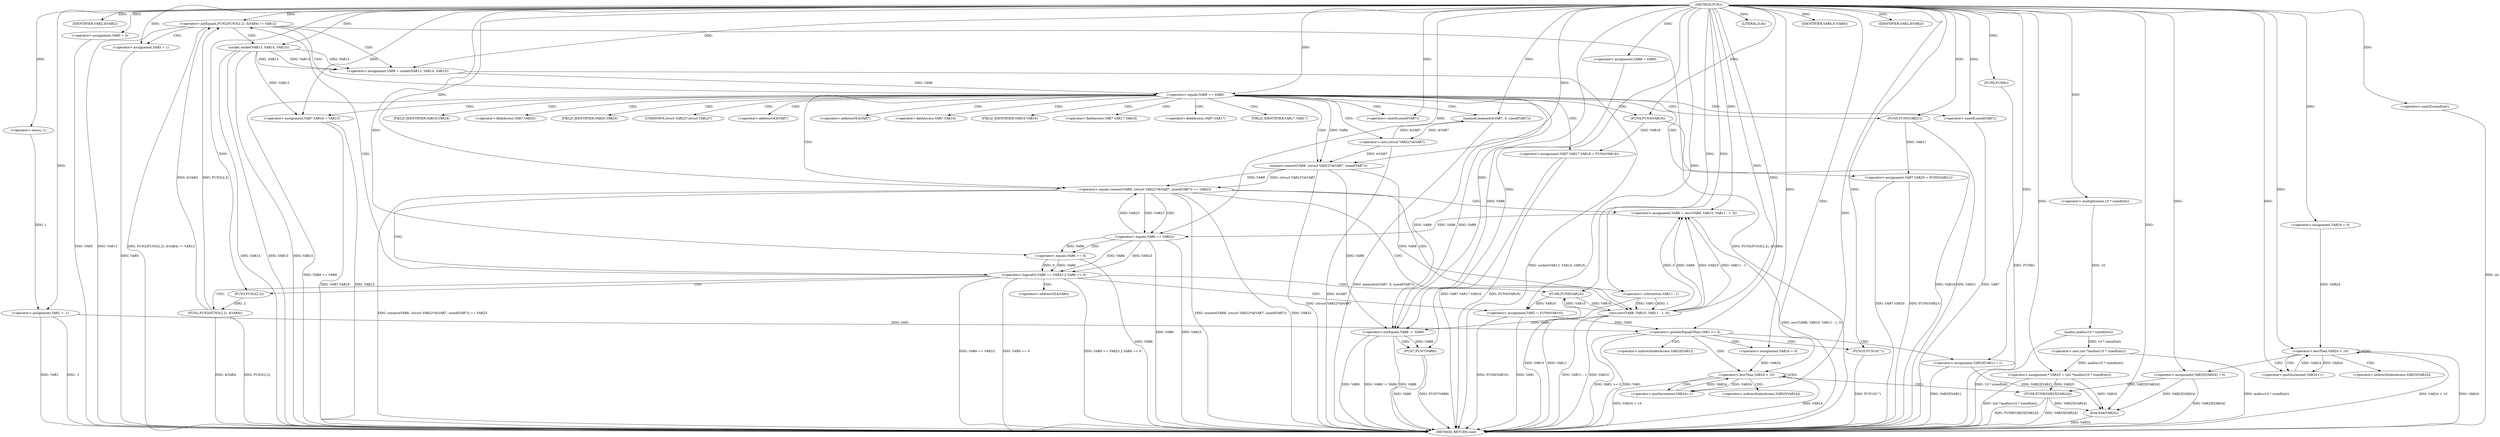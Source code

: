 digraph FUN1 {  
"1000100" [label = "(METHOD,FUN1)" ]
"1000284" [label = "(METHOD_RETURN,void)" ]
"1000103" [label = "(<operator>.assignment,VAR1 = -1)" ]
"1000105" [label = "(<operator>.minus,-1)" ]
"1000108" [label = "(IDENTIFIER,VAR2,if(VAR2))" ]
"1000113" [label = "(<operator>.assignment,VAR5 = 0)" ]
"1000119" [label = "(<operator>.assignment,VAR8 = VAR9)" ]
"1000126" [label = "(<operator>.notEquals,FUN2(FUN3(2,2), &VAR4) != VAR12)" ]
"1000127" [label = "(FUN2,FUN2(FUN3(2,2), &VAR4))" ]
"1000128" [label = "(FUN3,FUN3(2,2))" ]
"1000136" [label = "(<operator>.assignment,VAR5 = 1)" ]
"1000139" [label = "(<operator>.assignment,VAR8 = socket(VAR13, VAR14, VAR15))" ]
"1000141" [label = "(socket,socket(VAR13, VAR14, VAR15))" ]
"1000146" [label = "(<operator>.equals,VAR8 == VAR9)" ]
"1000151" [label = "(memset,memset(&VAR7, 0, sizeof(VAR7)))" ]
"1000155" [label = "(<operator>.sizeOf,sizeof(VAR7))" ]
"1000157" [label = "(<operator>.assignment,VAR7.VAR16 = VAR13)" ]
"1000162" [label = "(<operator>.assignment,VAR7.VAR17.VAR18 = FUN4(VAR19))" ]
"1000168" [label = "(FUN4,FUN4(VAR19))" ]
"1000170" [label = "(<operator>.assignment,VAR7.VAR20 = FUN5(VAR21))" ]
"1000174" [label = "(FUN5,FUN5(VAR21))" ]
"1000177" [label = "(<operator>.equals,connect(VAR8, (struct VAR22*)&VAR7, sizeof(VAR7)) == VAR23)" ]
"1000178" [label = "(connect,connect(VAR8, (struct VAR22*)&VAR7, sizeof(VAR7)))" ]
"1000180" [label = "(<operator>.cast,(struct VAR22*)&VAR7)" ]
"1000184" [label = "(<operator>.sizeOf,sizeof(VAR7))" ]
"1000189" [label = "(<operator>.assignment,VAR6 = recv(VAR8, VAR10, VAR11 - 1, 0))" ]
"1000191" [label = "(recv,recv(VAR8, VAR10, VAR11 - 1, 0))" ]
"1000194" [label = "(<operator>.subtraction,VAR11 - 1)" ]
"1000199" [label = "(<operator>.logicalOr,VAR6 == VAR23 || VAR6 == 0)" ]
"1000200" [label = "(<operator>.equals,VAR6 == VAR23)" ]
"1000203" [label = "(<operator>.equals,VAR6 == 0)" ]
"1000208" [label = "(<operator>.assignment,VAR1 = FUN6(VAR10))" ]
"1000210" [label = "(FUN6,FUN6(VAR10))" ]
"1000212" [label = "(LITERAL,0,do)" ]
"1000214" [label = "(<operator>.notEquals,VAR8 != VAR9)" ]
"1000218" [label = "(FUN7,FUN7(VAR8))" ]
"1000221" [label = "(IDENTIFIER,VAR5,if (VAR5))" ]
"1000223" [label = "(FUN8,FUN8())" ]
"1000225" [label = "(IDENTIFIER,VAR2,if(VAR2))" ]
"1000230" [label = "(<operator>.assignment,* VAR25 = (int *)malloc(10 * sizeof(int)))" ]
"1000232" [label = "(<operator>.cast,(int *)malloc(10 * sizeof(int)))" ]
"1000234" [label = "(malloc,malloc(10 * sizeof(int)))" ]
"1000235" [label = "(<operator>.multiplication,10 * sizeof(int))" ]
"1000237" [label = "(<operator>.sizeOf,sizeof(int))" ]
"1000240" [label = "(<operator>.assignment,VAR24 = 0)" ]
"1000243" [label = "(<operator>.lessThan,VAR24 < 10)" ]
"1000246" [label = "(<operator>.postIncrement,VAR24++)" ]
"1000249" [label = "(<operator>.assignment,VAR25[VAR24] = 0)" ]
"1000255" [label = "(<operator>.greaterEqualsThan,VAR1 >= 0)" ]
"1000259" [label = "(<operator>.assignment,VAR25[VAR1] = 1)" ]
"1000265" [label = "(<operator>.assignment,VAR24 = 0)" ]
"1000268" [label = "(<operator>.lessThan,VAR24 < 10)" ]
"1000271" [label = "(<operator>.postIncrement,VAR24++)" ]
"1000274" [label = "(FUN9,FUN9(VAR25[VAR24]))" ]
"1000280" [label = "(FUN10,FUN10(\"\"))" ]
"1000282" [label = "(free,free(VAR25))" ]
"1000131" [label = "(<operator>.addressOf,&VAR4)" ]
"1000152" [label = "(<operator>.addressOf,&VAR7)" ]
"1000158" [label = "(<operator>.fieldAccess,VAR7.VAR16)" ]
"1000160" [label = "(FIELD_IDENTIFIER,VAR16,VAR16)" ]
"1000163" [label = "(<operator>.fieldAccess,VAR7.VAR17.VAR18)" ]
"1000164" [label = "(<operator>.fieldAccess,VAR7.VAR17)" ]
"1000166" [label = "(FIELD_IDENTIFIER,VAR17,VAR17)" ]
"1000167" [label = "(FIELD_IDENTIFIER,VAR18,VAR18)" ]
"1000171" [label = "(<operator>.fieldAccess,VAR7.VAR20)" ]
"1000173" [label = "(FIELD_IDENTIFIER,VAR20,VAR20)" ]
"1000181" [label = "(UNKNOWN,struct VAR22*,struct VAR22*)" ]
"1000182" [label = "(<operator>.addressOf,&VAR7)" ]
"1000250" [label = "(<operator>.indirectIndexAccess,VAR25[VAR24])" ]
"1000260" [label = "(<operator>.indirectIndexAccess,VAR25[VAR1])" ]
"1000275" [label = "(<operator>.indirectIndexAccess,VAR25[VAR24])" ]
  "1000141" -> "1000284"  [ label = "DDG: VAR13"] 
  "1000184" -> "1000284"  [ label = "DDG: VAR7"] 
  "1000126" -> "1000284"  [ label = "DDG: FUN2(FUN3(2,2), &VAR4)"] 
  "1000126" -> "1000284"  [ label = "DDG: VAR12"] 
  "1000180" -> "1000284"  [ label = "DDG: &VAR7"] 
  "1000177" -> "1000284"  [ label = "DDG: connect(VAR8, (struct VAR22*)&VAR7, sizeof(VAR7))"] 
  "1000162" -> "1000284"  [ label = "DDG: FUN4(VAR19)"] 
  "1000259" -> "1000284"  [ label = "DDG: VAR25[VAR1]"] 
  "1000177" -> "1000284"  [ label = "DDG: VAR23"] 
  "1000126" -> "1000284"  [ label = "DDG: FUN2(FUN3(2,2), &VAR4) != VAR12"] 
  "1000191" -> "1000284"  [ label = "DDG: VAR11 - 1"] 
  "1000200" -> "1000284"  [ label = "DDG: VAR6"] 
  "1000223" -> "1000284"  [ label = "DDG: FUN8()"] 
  "1000208" -> "1000284"  [ label = "DDG: VAR1"] 
  "1000208" -> "1000284"  [ label = "DDG: FUN6(VAR10)"] 
  "1000151" -> "1000284"  [ label = "DDG: memset(&VAR7, 0, sizeof(VAR7))"] 
  "1000274" -> "1000284"  [ label = "DDG: VAR25[VAR24]"] 
  "1000168" -> "1000284"  [ label = "DDG: VAR19"] 
  "1000234" -> "1000284"  [ label = "DDG: 10 * sizeof(int)"] 
  "1000280" -> "1000284"  [ label = "DDG: FUN10(\"\")"] 
  "1000199" -> "1000284"  [ label = "DDG: VAR6 == VAR23"] 
  "1000214" -> "1000284"  [ label = "DDG: VAR9"] 
  "1000255" -> "1000284"  [ label = "DDG: VAR1 >= 0"] 
  "1000103" -> "1000284"  [ label = "DDG: VAR1"] 
  "1000103" -> "1000284"  [ label = "DDG: -1"] 
  "1000218" -> "1000284"  [ label = "DDG: VAR8"] 
  "1000214" -> "1000284"  [ label = "DDG: VAR8 != VAR9"] 
  "1000237" -> "1000284"  [ label = "DDG: int"] 
  "1000113" -> "1000284"  [ label = "DDG: VAR5"] 
  "1000139" -> "1000284"  [ label = "DDG: socket(VAR13, VAR14, VAR15)"] 
  "1000268" -> "1000284"  [ label = "DDG: VAR24"] 
  "1000194" -> "1000284"  [ label = "DDG: VAR11"] 
  "1000268" -> "1000284"  [ label = "DDG: VAR24 < 10"] 
  "1000141" -> "1000284"  [ label = "DDG: VAR15"] 
  "1000157" -> "1000284"  [ label = "DDG: VAR7.VAR16"] 
  "1000189" -> "1000284"  [ label = "DDG: recv(VAR8, VAR10, VAR11 - 1, 0)"] 
  "1000274" -> "1000284"  [ label = "DDG: FUN9(VAR25[VAR24])"] 
  "1000178" -> "1000284"  [ label = "DDG: (struct VAR22*)&VAR7"] 
  "1000218" -> "1000284"  [ label = "DDG: FUN7(VAR8)"] 
  "1000199" -> "1000284"  [ label = "DDG: VAR6 == 0"] 
  "1000199" -> "1000284"  [ label = "DDG: VAR6 == VAR23 || VAR6 == 0"] 
  "1000230" -> "1000284"  [ label = "DDG: (int *)malloc(10 * sizeof(int))"] 
  "1000191" -> "1000284"  [ label = "DDG: VAR10"] 
  "1000210" -> "1000284"  [ label = "DDG: VAR10"] 
  "1000232" -> "1000284"  [ label = "DDG: malloc(10 * sizeof(int))"] 
  "1000170" -> "1000284"  [ label = "DDG: VAR7.VAR20"] 
  "1000141" -> "1000284"  [ label = "DDG: VAR14"] 
  "1000214" -> "1000284"  [ label = "DDG: VAR8"] 
  "1000177" -> "1000284"  [ label = "DDG: connect(VAR8, (struct VAR22*)&VAR7, sizeof(VAR7)) == VAR23"] 
  "1000243" -> "1000284"  [ label = "DDG: VAR24"] 
  "1000127" -> "1000284"  [ label = "DDG: FUN3(2,2)"] 
  "1000249" -> "1000284"  [ label = "DDG: VAR25[VAR24]"] 
  "1000255" -> "1000284"  [ label = "DDG: VAR1"] 
  "1000162" -> "1000284"  [ label = "DDG: VAR7.VAR17.VAR18"] 
  "1000282" -> "1000284"  [ label = "DDG: VAR25"] 
  "1000146" -> "1000284"  [ label = "DDG: VAR8 == VAR9"] 
  "1000157" -> "1000284"  [ label = "DDG: VAR13"] 
  "1000170" -> "1000284"  [ label = "DDG: FUN5(VAR21)"] 
  "1000136" -> "1000284"  [ label = "DDG: VAR5"] 
  "1000243" -> "1000284"  [ label = "DDG: VAR24 < 10"] 
  "1000174" -> "1000284"  [ label = "DDG: VAR21"] 
  "1000203" -> "1000284"  [ label = "DDG: VAR6"] 
  "1000127" -> "1000284"  [ label = "DDG: &VAR4"] 
  "1000200" -> "1000284"  [ label = "DDG: VAR23"] 
  "1000105" -> "1000103"  [ label = "DDG: 1"] 
  "1000100" -> "1000103"  [ label = "DDG: "] 
  "1000100" -> "1000105"  [ label = "DDG: "] 
  "1000100" -> "1000108"  [ label = "DDG: "] 
  "1000100" -> "1000113"  [ label = "DDG: "] 
  "1000100" -> "1000119"  [ label = "DDG: "] 
  "1000127" -> "1000126"  [ label = "DDG: FUN3(2,2)"] 
  "1000127" -> "1000126"  [ label = "DDG: &VAR4"] 
  "1000128" -> "1000127"  [ label = "DDG: 2"] 
  "1000100" -> "1000128"  [ label = "DDG: "] 
  "1000100" -> "1000126"  [ label = "DDG: "] 
  "1000100" -> "1000136"  [ label = "DDG: "] 
  "1000141" -> "1000139"  [ label = "DDG: VAR13"] 
  "1000141" -> "1000139"  [ label = "DDG: VAR14"] 
  "1000141" -> "1000139"  [ label = "DDG: VAR15"] 
  "1000100" -> "1000139"  [ label = "DDG: "] 
  "1000100" -> "1000141"  [ label = "DDG: "] 
  "1000139" -> "1000146"  [ label = "DDG: VAR8"] 
  "1000100" -> "1000146"  [ label = "DDG: "] 
  "1000180" -> "1000151"  [ label = "DDG: &VAR7"] 
  "1000100" -> "1000151"  [ label = "DDG: "] 
  "1000100" -> "1000155"  [ label = "DDG: "] 
  "1000141" -> "1000157"  [ label = "DDG: VAR13"] 
  "1000100" -> "1000157"  [ label = "DDG: "] 
  "1000168" -> "1000162"  [ label = "DDG: VAR19"] 
  "1000100" -> "1000168"  [ label = "DDG: "] 
  "1000174" -> "1000170"  [ label = "DDG: VAR21"] 
  "1000100" -> "1000174"  [ label = "DDG: "] 
  "1000178" -> "1000177"  [ label = "DDG: VAR8"] 
  "1000178" -> "1000177"  [ label = "DDG: (struct VAR22*)&VAR7"] 
  "1000146" -> "1000178"  [ label = "DDG: VAR8"] 
  "1000100" -> "1000178"  [ label = "DDG: "] 
  "1000180" -> "1000178"  [ label = "DDG: &VAR7"] 
  "1000151" -> "1000180"  [ label = "DDG: &VAR7"] 
  "1000100" -> "1000184"  [ label = "DDG: "] 
  "1000200" -> "1000177"  [ label = "DDG: VAR23"] 
  "1000100" -> "1000177"  [ label = "DDG: "] 
  "1000191" -> "1000189"  [ label = "DDG: VAR8"] 
  "1000191" -> "1000189"  [ label = "DDG: VAR10"] 
  "1000191" -> "1000189"  [ label = "DDG: VAR11 - 1"] 
  "1000191" -> "1000189"  [ label = "DDG: 0"] 
  "1000100" -> "1000189"  [ label = "DDG: "] 
  "1000178" -> "1000191"  [ label = "DDG: VAR8"] 
  "1000100" -> "1000191"  [ label = "DDG: "] 
  "1000210" -> "1000191"  [ label = "DDG: VAR10"] 
  "1000194" -> "1000191"  [ label = "DDG: VAR11"] 
  "1000194" -> "1000191"  [ label = "DDG: 1"] 
  "1000100" -> "1000194"  [ label = "DDG: "] 
  "1000200" -> "1000199"  [ label = "DDG: VAR6"] 
  "1000200" -> "1000199"  [ label = "DDG: VAR23"] 
  "1000189" -> "1000200"  [ label = "DDG: VAR6"] 
  "1000100" -> "1000200"  [ label = "DDG: "] 
  "1000177" -> "1000200"  [ label = "DDG: VAR23"] 
  "1000203" -> "1000199"  [ label = "DDG: VAR6"] 
  "1000203" -> "1000199"  [ label = "DDG: 0"] 
  "1000200" -> "1000203"  [ label = "DDG: VAR6"] 
  "1000100" -> "1000203"  [ label = "DDG: "] 
  "1000210" -> "1000208"  [ label = "DDG: VAR10"] 
  "1000100" -> "1000208"  [ label = "DDG: "] 
  "1000191" -> "1000210"  [ label = "DDG: VAR10"] 
  "1000100" -> "1000210"  [ label = "DDG: "] 
  "1000100" -> "1000212"  [ label = "DDG: "] 
  "1000178" -> "1000214"  [ label = "DDG: VAR8"] 
  "1000119" -> "1000214"  [ label = "DDG: VAR8"] 
  "1000146" -> "1000214"  [ label = "DDG: VAR8"] 
  "1000191" -> "1000214"  [ label = "DDG: VAR8"] 
  "1000100" -> "1000214"  [ label = "DDG: "] 
  "1000146" -> "1000214"  [ label = "DDG: VAR9"] 
  "1000214" -> "1000218"  [ label = "DDG: VAR8"] 
  "1000100" -> "1000218"  [ label = "DDG: "] 
  "1000100" -> "1000221"  [ label = "DDG: "] 
  "1000100" -> "1000223"  [ label = "DDG: "] 
  "1000100" -> "1000225"  [ label = "DDG: "] 
  "1000232" -> "1000230"  [ label = "DDG: malloc(10 * sizeof(int))"] 
  "1000100" -> "1000230"  [ label = "DDG: "] 
  "1000234" -> "1000232"  [ label = "DDG: 10 * sizeof(int)"] 
  "1000235" -> "1000234"  [ label = "DDG: 10"] 
  "1000100" -> "1000235"  [ label = "DDG: "] 
  "1000100" -> "1000237"  [ label = "DDG: "] 
  "1000100" -> "1000240"  [ label = "DDG: "] 
  "1000240" -> "1000243"  [ label = "DDG: VAR24"] 
  "1000246" -> "1000243"  [ label = "DDG: VAR24"] 
  "1000100" -> "1000243"  [ label = "DDG: "] 
  "1000243" -> "1000246"  [ label = "DDG: VAR24"] 
  "1000100" -> "1000246"  [ label = "DDG: "] 
  "1000100" -> "1000249"  [ label = "DDG: "] 
  "1000208" -> "1000255"  [ label = "DDG: VAR1"] 
  "1000103" -> "1000255"  [ label = "DDG: VAR1"] 
  "1000100" -> "1000255"  [ label = "DDG: "] 
  "1000100" -> "1000259"  [ label = "DDG: "] 
  "1000100" -> "1000265"  [ label = "DDG: "] 
  "1000265" -> "1000268"  [ label = "DDG: VAR24"] 
  "1000271" -> "1000268"  [ label = "DDG: VAR24"] 
  "1000100" -> "1000268"  [ label = "DDG: "] 
  "1000268" -> "1000271"  [ label = "DDG: VAR24"] 
  "1000100" -> "1000271"  [ label = "DDG: "] 
  "1000230" -> "1000274"  [ label = "DDG: VAR25"] 
  "1000249" -> "1000274"  [ label = "DDG: VAR25[VAR24]"] 
  "1000100" -> "1000280"  [ label = "DDG: "] 
  "1000259" -> "1000282"  [ label = "DDG: VAR25[VAR1]"] 
  "1000274" -> "1000282"  [ label = "DDG: VAR25[VAR24]"] 
  "1000230" -> "1000282"  [ label = "DDG: VAR25"] 
  "1000249" -> "1000282"  [ label = "DDG: VAR25[VAR24]"] 
  "1000100" -> "1000282"  [ label = "DDG: "] 
  "1000126" -> "1000141"  [ label = "CDG: "] 
  "1000126" -> "1000139"  [ label = "CDG: "] 
  "1000126" -> "1000146"  [ label = "CDG: "] 
  "1000126" -> "1000136"  [ label = "CDG: "] 
  "1000146" -> "1000164"  [ label = "CDG: "] 
  "1000146" -> "1000174"  [ label = "CDG: "] 
  "1000146" -> "1000182"  [ label = "CDG: "] 
  "1000146" -> "1000166"  [ label = "CDG: "] 
  "1000146" -> "1000180"  [ label = "CDG: "] 
  "1000146" -> "1000157"  [ label = "CDG: "] 
  "1000146" -> "1000167"  [ label = "CDG: "] 
  "1000146" -> "1000151"  [ label = "CDG: "] 
  "1000146" -> "1000160"  [ label = "CDG: "] 
  "1000146" -> "1000152"  [ label = "CDG: "] 
  "1000146" -> "1000163"  [ label = "CDG: "] 
  "1000146" -> "1000168"  [ label = "CDG: "] 
  "1000146" -> "1000178"  [ label = "CDG: "] 
  "1000146" -> "1000173"  [ label = "CDG: "] 
  "1000146" -> "1000158"  [ label = "CDG: "] 
  "1000146" -> "1000155"  [ label = "CDG: "] 
  "1000146" -> "1000170"  [ label = "CDG: "] 
  "1000146" -> "1000171"  [ label = "CDG: "] 
  "1000146" -> "1000184"  [ label = "CDG: "] 
  "1000146" -> "1000177"  [ label = "CDG: "] 
  "1000146" -> "1000162"  [ label = "CDG: "] 
  "1000146" -> "1000181"  [ label = "CDG: "] 
  "1000177" -> "1000200"  [ label = "CDG: "] 
  "1000177" -> "1000191"  [ label = "CDG: "] 
  "1000177" -> "1000199"  [ label = "CDG: "] 
  "1000177" -> "1000194"  [ label = "CDG: "] 
  "1000177" -> "1000189"  [ label = "CDG: "] 
  "1000199" -> "1000208"  [ label = "CDG: "] 
  "1000199" -> "1000210"  [ label = "CDG: "] 
  "1000199" -> "1000127"  [ label = "CDG: "] 
  "1000199" -> "1000128"  [ label = "CDG: "] 
  "1000199" -> "1000126"  [ label = "CDG: "] 
  "1000199" -> "1000131"  [ label = "CDG: "] 
  "1000200" -> "1000203"  [ label = "CDG: "] 
  "1000214" -> "1000218"  [ label = "CDG: "] 
  "1000243" -> "1000243"  [ label = "CDG: "] 
  "1000243" -> "1000250"  [ label = "CDG: "] 
  "1000243" -> "1000246"  [ label = "CDG: "] 
  "1000243" -> "1000249"  [ label = "CDG: "] 
  "1000255" -> "1000268"  [ label = "CDG: "] 
  "1000255" -> "1000260"  [ label = "CDG: "] 
  "1000255" -> "1000259"  [ label = "CDG: "] 
  "1000255" -> "1000265"  [ label = "CDG: "] 
  "1000255" -> "1000280"  [ label = "CDG: "] 
  "1000268" -> "1000268"  [ label = "CDG: "] 
  "1000268" -> "1000274"  [ label = "CDG: "] 
  "1000268" -> "1000271"  [ label = "CDG: "] 
  "1000268" -> "1000275"  [ label = "CDG: "] 
}
